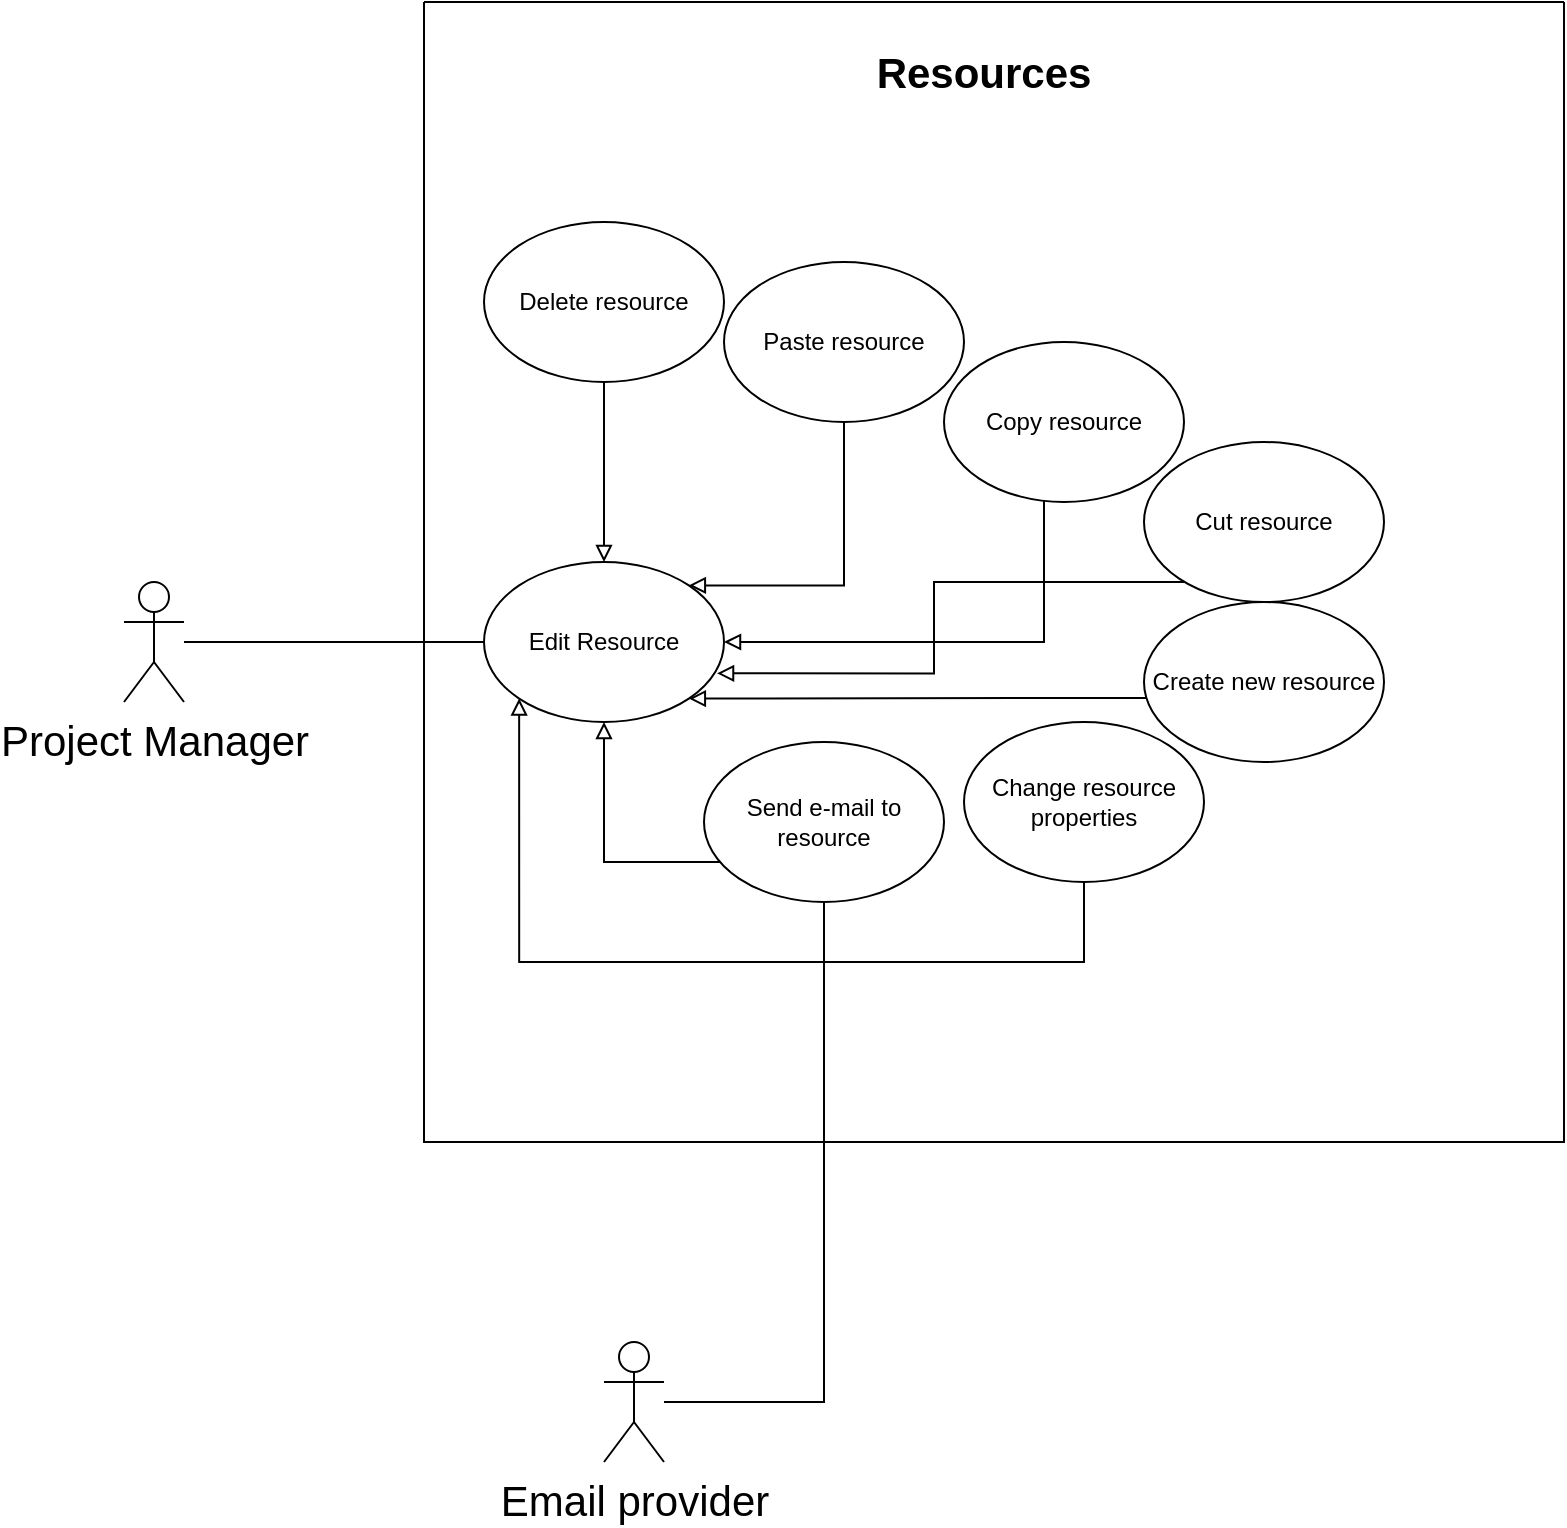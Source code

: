 <mxfile version="20.6.0" type="google"><diagram id="gjm_4bB_b48hUQ8h818W" name="Página-1"><mxGraphModel grid="1" page="1" gridSize="10" guides="1" tooltips="1" connect="1" arrows="1" fold="1" pageScale="1" pageWidth="850" pageHeight="1100" math="0" shadow="0"><root><mxCell id="0"/><mxCell id="1" parent="0"/><mxCell id="AG2FIS9f6FmzzH--dess-1" value="" style="swimlane;startSize=0;spacingTop=1;swimlaneLine=0;fontSize=14;" vertex="1" parent="1"><mxGeometry x="-1400" y="-230" width="570" height="570" as="geometry"/></mxCell><mxCell id="5sKvRNuBS9dmMoRt852y-6" style="edgeStyle=orthogonalEdgeStyle;rounded=0;orthogonalLoop=1;jettySize=auto;html=1;entryX=0;entryY=1;entryDx=0;entryDy=0;startArrow=none;startFill=0;endArrow=block;endFill=0;" edge="1" parent="AG2FIS9f6FmzzH--dess-1" source="AG2FIS9f6FmzzH--dess-2" target="5sKvRNuBS9dmMoRt852y-2"><mxGeometry relative="1" as="geometry"><Array as="points"><mxPoint x="330" y="480"/><mxPoint x="48" y="480"/></Array></mxGeometry></mxCell><mxCell id="AG2FIS9f6FmzzH--dess-2" value="Change resource properties" style="ellipse;whiteSpace=wrap;html=1;" vertex="1" parent="AG2FIS9f6FmzzH--dess-1"><mxGeometry x="270" y="360" width="120" height="80" as="geometry"/></mxCell><mxCell id="AG2FIS9f6FmzzH--dess-3" value="&lt;span style=&quot;font-size: 21px;&quot;&gt;&lt;b&gt;Resources&lt;/b&gt;&lt;/span&gt;" style="text;html=1;strokeColor=none;fillColor=none;align=center;verticalAlign=middle;whiteSpace=wrap;rounded=0;fontSize=14;" vertex="1" parent="AG2FIS9f6FmzzH--dess-1"><mxGeometry x="250" y="20" width="60" height="30" as="geometry"/></mxCell><mxCell id="5sKvRNuBS9dmMoRt852y-7" style="edgeStyle=orthogonalEdgeStyle;rounded=0;orthogonalLoop=1;jettySize=auto;html=1;entryX=1;entryY=1;entryDx=0;entryDy=0;startArrow=none;startFill=0;endArrow=block;endFill=0;" edge="1" parent="AG2FIS9f6FmzzH--dess-1" source="AG2FIS9f6FmzzH--dess-4" target="5sKvRNuBS9dmMoRt852y-2"><mxGeometry relative="1" as="geometry"><Array as="points"><mxPoint x="310" y="348"/><mxPoint x="310" y="348"/></Array></mxGeometry></mxCell><mxCell id="AG2FIS9f6FmzzH--dess-4" value="Create new resource" style="ellipse;whiteSpace=wrap;html=1;" vertex="1" parent="AG2FIS9f6FmzzH--dess-1"><mxGeometry x="360" y="300" width="120" height="80" as="geometry"/></mxCell><mxCell id="5sKvRNuBS9dmMoRt852y-8" style="edgeStyle=orthogonalEdgeStyle;rounded=0;orthogonalLoop=1;jettySize=auto;html=1;entryX=0.971;entryY=0.696;entryDx=0;entryDy=0;entryPerimeter=0;startArrow=none;startFill=0;endArrow=block;endFill=0;" edge="1" parent="AG2FIS9f6FmzzH--dess-1" source="AG2FIS9f6FmzzH--dess-5" target="5sKvRNuBS9dmMoRt852y-2"><mxGeometry relative="1" as="geometry"><Array as="points"><mxPoint x="255" y="290"/><mxPoint x="255" y="336"/></Array></mxGeometry></mxCell><mxCell id="AG2FIS9f6FmzzH--dess-5" value="Cut resource" style="ellipse;whiteSpace=wrap;html=1;" vertex="1" parent="AG2FIS9f6FmzzH--dess-1"><mxGeometry x="360" y="220" width="120" height="80" as="geometry"/></mxCell><mxCell id="5sKvRNuBS9dmMoRt852y-10" style="edgeStyle=orthogonalEdgeStyle;rounded=0;orthogonalLoop=1;jettySize=auto;html=1;entryX=1;entryY=0;entryDx=0;entryDy=0;startArrow=none;startFill=0;endArrow=block;endFill=0;" edge="1" parent="AG2FIS9f6FmzzH--dess-1" source="AG2FIS9f6FmzzH--dess-6" target="5sKvRNuBS9dmMoRt852y-2"><mxGeometry relative="1" as="geometry"><Array as="points"><mxPoint x="210" y="292"/></Array></mxGeometry></mxCell><mxCell id="AG2FIS9f6FmzzH--dess-6" value="Paste resource" style="ellipse;whiteSpace=wrap;html=1;" vertex="1" parent="AG2FIS9f6FmzzH--dess-1"><mxGeometry x="150" y="130" width="120" height="80" as="geometry"/></mxCell><mxCell id="5sKvRNuBS9dmMoRt852y-9" style="edgeStyle=orthogonalEdgeStyle;rounded=0;orthogonalLoop=1;jettySize=auto;html=1;entryX=1;entryY=0.5;entryDx=0;entryDy=0;startArrow=none;startFill=0;endArrow=block;endFill=0;" edge="1" parent="AG2FIS9f6FmzzH--dess-1" source="AG2FIS9f6FmzzH--dess-7" target="5sKvRNuBS9dmMoRt852y-2"><mxGeometry relative="1" as="geometry"><Array as="points"><mxPoint x="310" y="320"/></Array></mxGeometry></mxCell><mxCell id="AG2FIS9f6FmzzH--dess-7" value="Copy resource" style="ellipse;whiteSpace=wrap;html=1;" vertex="1" parent="AG2FIS9f6FmzzH--dess-1"><mxGeometry x="260" y="170" width="120" height="80" as="geometry"/></mxCell><mxCell id="5sKvRNuBS9dmMoRt852y-5" style="edgeStyle=orthogonalEdgeStyle;rounded=0;orthogonalLoop=1;jettySize=auto;html=1;entryX=0.5;entryY=1;entryDx=0;entryDy=0;endArrow=block;endFill=0;startArrow=none;startFill=0;" edge="1" parent="AG2FIS9f6FmzzH--dess-1" source="AG2FIS9f6FmzzH--dess-8" target="5sKvRNuBS9dmMoRt852y-2"><mxGeometry relative="1" as="geometry"><Array as="points"><mxPoint x="90" y="430"/></Array></mxGeometry></mxCell><mxCell id="AG2FIS9f6FmzzH--dess-8" value="Send e-mail to resource" style="ellipse;whiteSpace=wrap;html=1;" vertex="1" parent="AG2FIS9f6FmzzH--dess-1"><mxGeometry x="140" y="370" width="120" height="80" as="geometry"/></mxCell><mxCell id="5sKvRNuBS9dmMoRt852y-11" style="edgeStyle=orthogonalEdgeStyle;rounded=0;orthogonalLoop=1;jettySize=auto;html=1;entryX=0.5;entryY=0;entryDx=0;entryDy=0;startArrow=none;startFill=0;endArrow=block;endFill=0;" edge="1" parent="AG2FIS9f6FmzzH--dess-1" source="AG2FIS9f6FmzzH--dess-9" target="5sKvRNuBS9dmMoRt852y-2"><mxGeometry relative="1" as="geometry"/></mxCell><mxCell id="AG2FIS9f6FmzzH--dess-9" value="Delete resource" style="ellipse;whiteSpace=wrap;html=1;" vertex="1" parent="AG2FIS9f6FmzzH--dess-1"><mxGeometry x="30" y="110" width="120" height="80" as="geometry"/></mxCell><mxCell id="5sKvRNuBS9dmMoRt852y-2" value="Edit Resource" style="ellipse;whiteSpace=wrap;html=1;" vertex="1" parent="AG2FIS9f6FmzzH--dess-1"><mxGeometry x="30" y="280" width="120" height="80" as="geometry"/></mxCell><mxCell id="5sKvRNuBS9dmMoRt852y-4" style="edgeStyle=orthogonalEdgeStyle;rounded=0;orthogonalLoop=1;jettySize=auto;html=1;entryX=0;entryY=0.5;entryDx=0;entryDy=0;endArrow=none;endFill=0;" edge="1" parent="1" source="AG2FIS9f6FmzzH--dess-10" target="5sKvRNuBS9dmMoRt852y-2"><mxGeometry relative="1" as="geometry"/></mxCell><mxCell id="AG2FIS9f6FmzzH--dess-10" value="Project Manager" style="shape=umlActor;verticalLabelPosition=bottom;verticalAlign=top;html=1;outlineConnect=0;fontSize=21;" vertex="1" parent="1"><mxGeometry x="-1550" y="60" width="30" height="60" as="geometry"/></mxCell><mxCell id="AG2FIS9f6FmzzH--dess-18" style="edgeStyle=orthogonalEdgeStyle;rounded=0;orthogonalLoop=1;jettySize=auto;html=1;entryX=0.5;entryY=1;entryDx=0;entryDy=0;endArrow=none;endFill=0;" edge="1" parent="1" source="AG2FIS9f6FmzzH--dess-19" target="AG2FIS9f6FmzzH--dess-8"><mxGeometry relative="1" as="geometry"/></mxCell><mxCell id="AG2FIS9f6FmzzH--dess-19" value="&lt;font style=&quot;font-size: 21px;&quot;&gt;&lt;font style=&quot;font-size: 21px;&quot;&gt;Email provid&lt;/font&gt;er&lt;/font&gt;" style="shape=umlActor;verticalLabelPosition=bottom;verticalAlign=top;html=1;outlineConnect=0;" vertex="1" parent="1"><mxGeometry x="-1310" y="440" width="30" height="60" as="geometry"/></mxCell></root></mxGraphModel></diagram></mxfile>